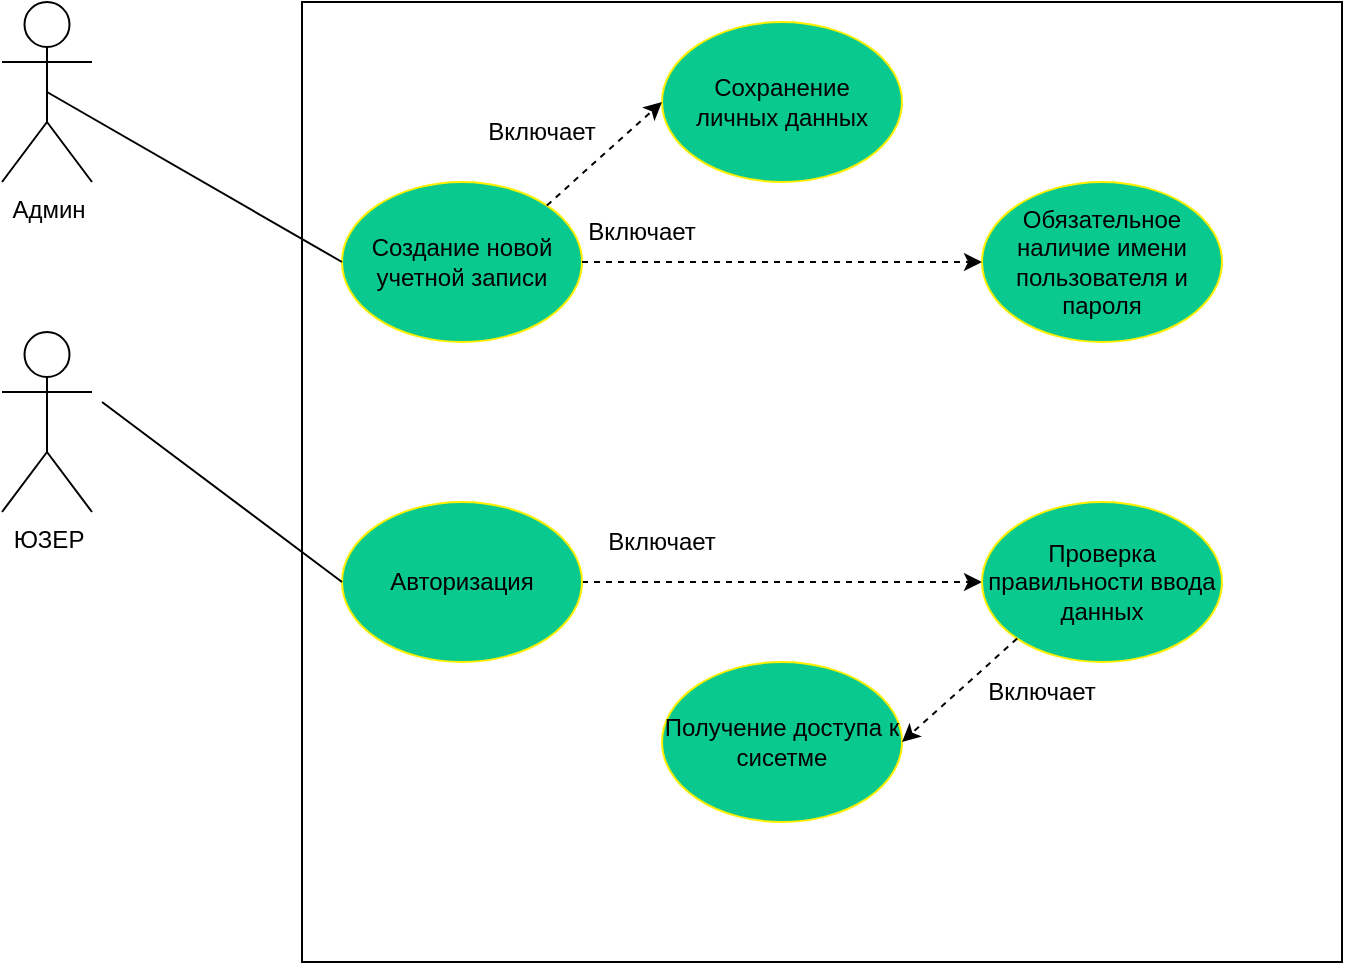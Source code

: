 <mxfile version="21.8.2" type="device">
  <diagram name="Страница — 1" id="S9d_DnDVHZyArCJByIiJ">
    <mxGraphModel dx="1290" dy="542" grid="1" gridSize="10" guides="1" tooltips="1" connect="1" arrows="1" fold="1" page="1" pageScale="1" pageWidth="827" pageHeight="1169" math="0" shadow="0">
      <root>
        <mxCell id="0" />
        <mxCell id="1" parent="0" />
        <mxCell id="BqxO_oJIJfSJZBJjIX4z-11" value="Сохранение &lt;br&gt;личных данных" style="ellipse;whiteSpace=wrap;html=1;fillColor=#0ac98f;strokeColor=#fff000;" parent="1" vertex="1">
          <mxGeometry x="400" y="160" width="120" height="80" as="geometry" />
        </mxCell>
        <mxCell id="BqxO_oJIJfSJZBJjIX4z-12" value="Обязательное наличие имени пользователя и пароля" style="ellipse;whiteSpace=wrap;html=1;fillColor=#0ac98f;strokeColor=#fff000;" parent="1" vertex="1">
          <mxGeometry x="560" y="240" width="120" height="80" as="geometry" />
        </mxCell>
        <mxCell id="BqxO_oJIJfSJZBJjIX4z-13" value="Создание новой учетной записи" style="ellipse;whiteSpace=wrap;html=1;fillColor=#0ac98f;strokeColor=#fff000;" parent="1" vertex="1">
          <mxGeometry x="240" y="240" width="120" height="80" as="geometry" />
        </mxCell>
        <mxCell id="BqxO_oJIJfSJZBJjIX4z-31" style="edgeStyle=orthogonalEdgeStyle;rounded=0;orthogonalLoop=1;jettySize=auto;html=1;exitX=1;exitY=0.5;exitDx=0;exitDy=0;entryX=0;entryY=0.5;entryDx=0;entryDy=0;dashed=1;" parent="1" source="BqxO_oJIJfSJZBJjIX4z-14" target="BqxO_oJIJfSJZBJjIX4z-16" edge="1">
          <mxGeometry relative="1" as="geometry" />
        </mxCell>
        <mxCell id="BqxO_oJIJfSJZBJjIX4z-14" value="Авторизация" style="ellipse;whiteSpace=wrap;html=1;fillColor=#0ac98f;strokeColor=#fff000;" parent="1" vertex="1">
          <mxGeometry x="240" y="400" width="120" height="80" as="geometry" />
        </mxCell>
        <mxCell id="BqxO_oJIJfSJZBJjIX4z-15" value="Получение доступа к сисетме" style="ellipse;whiteSpace=wrap;html=1;fillColor=#0ac98f;strokeColor=#fff000;" parent="1" vertex="1">
          <mxGeometry x="400" y="480" width="120" height="80" as="geometry" />
        </mxCell>
        <mxCell id="BqxO_oJIJfSJZBJjIX4z-16" value="Проверка правильности ввода&lt;br&gt;данных" style="ellipse;whiteSpace=wrap;html=1;fillColor=#0ac98f;strokeColor=#fff000;" parent="1" vertex="1">
          <mxGeometry x="560" y="400" width="120" height="80" as="geometry" />
        </mxCell>
        <mxCell id="BqxO_oJIJfSJZBJjIX4z-17" value="ЮЗЕР" style="shape=umlActor;verticalLabelPosition=bottom;verticalAlign=top;html=1;outlineConnect=0;" parent="1" vertex="1">
          <mxGeometry x="70" y="315" width="45" height="90" as="geometry" />
        </mxCell>
        <mxCell id="BqxO_oJIJfSJZBJjIX4z-22" value="" style="rounded=0;whiteSpace=wrap;html=1;fillColor=none;" parent="1" vertex="1">
          <mxGeometry x="220" y="150" width="520" height="480" as="geometry" />
        </mxCell>
        <mxCell id="BqxO_oJIJfSJZBJjIX4z-25" value="" style="endArrow=none;html=1;rounded=0;entryX=0;entryY=0.5;entryDx=0;entryDy=0;exitX=0.5;exitY=0.5;exitDx=0;exitDy=0;exitPerimeter=0;" parent="1" edge="1" source="g9y96b5UNol4rBwA7D8Q-1">
          <mxGeometry width="50" height="50" relative="1" as="geometry">
            <mxPoint x="120" y="350" as="sourcePoint" />
            <mxPoint x="240" y="280" as="targetPoint" />
          </mxGeometry>
        </mxCell>
        <mxCell id="BqxO_oJIJfSJZBJjIX4z-26" value="" style="endArrow=none;html=1;rounded=0;entryX=0;entryY=0.5;entryDx=0;entryDy=0;" parent="1" target="BqxO_oJIJfSJZBJjIX4z-14" edge="1">
          <mxGeometry width="50" height="50" relative="1" as="geometry">
            <mxPoint x="120" y="350" as="sourcePoint" />
            <mxPoint x="240" y="260" as="targetPoint" />
          </mxGeometry>
        </mxCell>
        <mxCell id="BqxO_oJIJfSJZBJjIX4z-28" value="" style="endArrow=classic;html=1;rounded=0;entryX=0;entryY=0.5;entryDx=0;entryDy=0;exitX=1;exitY=0;exitDx=0;exitDy=0;dashed=1;" parent="1" target="BqxO_oJIJfSJZBJjIX4z-11" edge="1">
          <mxGeometry width="50" height="50" relative="1" as="geometry">
            <mxPoint x="342.426" y="251.716" as="sourcePoint" />
            <mxPoint x="240" y="260" as="targetPoint" />
          </mxGeometry>
        </mxCell>
        <mxCell id="BqxO_oJIJfSJZBJjIX4z-29" value="" style="endArrow=classic;html=1;rounded=0;entryX=0;entryY=0.5;entryDx=0;entryDy=0;exitX=1;exitY=0.5;exitDx=0;exitDy=0;dashed=1;" parent="1" target="BqxO_oJIJfSJZBJjIX4z-12" edge="1">
          <mxGeometry width="50" height="50" relative="1" as="geometry">
            <mxPoint x="360" y="280" as="sourcePoint" />
            <mxPoint x="240" y="260" as="targetPoint" />
          </mxGeometry>
        </mxCell>
        <mxCell id="BqxO_oJIJfSJZBJjIX4z-32" value="" style="endArrow=classic;html=1;rounded=0;entryX=1;entryY=0.5;entryDx=0;entryDy=0;exitX=0;exitY=1;exitDx=0;exitDy=0;dashed=1;" parent="1" source="BqxO_oJIJfSJZBJjIX4z-16" target="BqxO_oJIJfSJZBJjIX4z-15" edge="1">
          <mxGeometry width="50" height="50" relative="1" as="geometry">
            <mxPoint x="190" y="310" as="sourcePoint" />
            <mxPoint x="240" y="260" as="targetPoint" />
          </mxGeometry>
        </mxCell>
        <mxCell id="BqxO_oJIJfSJZBJjIX4z-33" value="Включает" style="text;html=1;strokeColor=none;fillColor=none;align=center;verticalAlign=middle;whiteSpace=wrap;rounded=0;" parent="1" vertex="1">
          <mxGeometry x="310" y="200" width="60" height="30" as="geometry" />
        </mxCell>
        <mxCell id="BqxO_oJIJfSJZBJjIX4z-34" value="Включает" style="text;html=1;strokeColor=none;fillColor=none;align=center;verticalAlign=middle;whiteSpace=wrap;rounded=0;" parent="1" vertex="1">
          <mxGeometry x="370" y="405" width="60" height="30" as="geometry" />
        </mxCell>
        <mxCell id="BqxO_oJIJfSJZBJjIX4z-35" value="Включает" style="text;html=1;strokeColor=none;fillColor=none;align=center;verticalAlign=middle;whiteSpace=wrap;rounded=0;" parent="1" vertex="1">
          <mxGeometry x="360" y="250" width="60" height="30" as="geometry" />
        </mxCell>
        <mxCell id="BqxO_oJIJfSJZBJjIX4z-37" value="Включает" style="text;html=1;strokeColor=none;fillColor=none;align=center;verticalAlign=middle;whiteSpace=wrap;rounded=0;" parent="1" vertex="1">
          <mxGeometry x="560" y="480" width="60" height="30" as="geometry" />
        </mxCell>
        <mxCell id="g9y96b5UNol4rBwA7D8Q-1" value="Админ" style="shape=umlActor;verticalLabelPosition=bottom;verticalAlign=top;html=1;outlineConnect=0;" vertex="1" parent="1">
          <mxGeometry x="70" y="150" width="45" height="90" as="geometry" />
        </mxCell>
      </root>
    </mxGraphModel>
  </diagram>
</mxfile>
